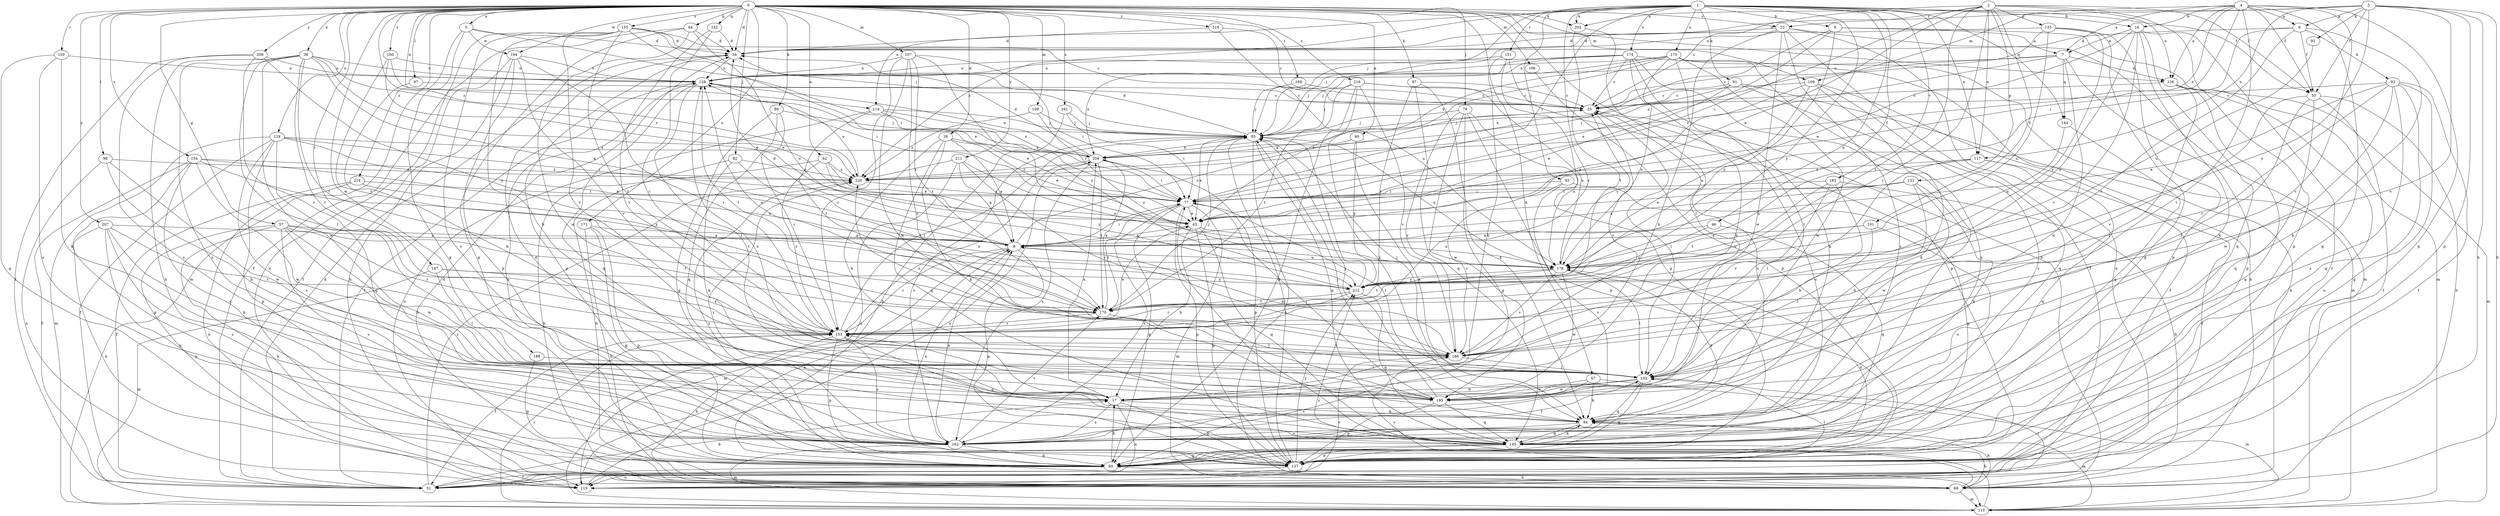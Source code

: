 strict digraph  {
0;
1;
2;
3;
4;
5;
6;
7;
8;
9;
16;
17;
23;
25;
26;
34;
38;
40;
42;
43;
46;
50;
51;
57;
60;
64;
67;
68;
77;
78;
82;
83;
85;
87;
89;
91;
92;
93;
94;
97;
98;
101;
102;
106;
107;
108;
109;
110;
114;
117;
119;
124;
126;
128;
131;
133;
137;
142;
144;
145;
147;
150;
151;
153;
154;
155;
160;
161;
162;
168;
170;
171;
174;
175;
178;
183;
186;
188;
194;
195;
202;
204;
207;
208;
211;
212;
214;
216;
218;
220;
0 -> 5  [label=a];
0 -> 23  [label=c];
0 -> 26  [label=d];
0 -> 34  [label=d];
0 -> 38  [label=e];
0 -> 40  [label=e];
0 -> 42  [label=e];
0 -> 57  [label=g];
0 -> 64  [label=h];
0 -> 67  [label=h];
0 -> 68  [label=h];
0 -> 78  [label=j];
0 -> 82  [label=j];
0 -> 87  [label=k];
0 -> 89  [label=k];
0 -> 97  [label=l];
0 -> 98  [label=l];
0 -> 106  [label=m];
0 -> 107  [label=m];
0 -> 108  [label=m];
0 -> 109  [label=m];
0 -> 114  [label=n];
0 -> 124  [label=o];
0 -> 126  [label=o];
0 -> 142  [label=q];
0 -> 147  [label=r];
0 -> 150  [label=r];
0 -> 154  [label=s];
0 -> 155  [label=s];
0 -> 160  [label=s];
0 -> 161  [label=s];
0 -> 168  [label=t];
0 -> 171  [label=u];
0 -> 188  [label=w];
0 -> 194  [label=w];
0 -> 202  [label=x];
0 -> 207  [label=y];
0 -> 208  [label=y];
0 -> 211  [label=y];
0 -> 214  [label=z];
0 -> 216  [label=z];
0 -> 218  [label=z];
0 -> 220  [label=z];
1 -> 9  [label=b];
1 -> 16  [label=b];
1 -> 46  [label=f];
1 -> 50  [label=f];
1 -> 77  [label=i];
1 -> 83  [label=j];
1 -> 85  [label=j];
1 -> 91  [label=k];
1 -> 114  [label=n];
1 -> 117  [label=n];
1 -> 144  [label=q];
1 -> 151  [label=r];
1 -> 153  [label=r];
1 -> 174  [label=u];
1 -> 175  [label=u];
1 -> 178  [label=u];
1 -> 183  [label=v];
1 -> 202  [label=x];
1 -> 212  [label=y];
1 -> 220  [label=z];
2 -> 23  [label=c];
2 -> 25  [label=c];
2 -> 43  [label=e];
2 -> 50  [label=f];
2 -> 77  [label=i];
2 -> 101  [label=l];
2 -> 117  [label=n];
2 -> 126  [label=o];
2 -> 131  [label=p];
2 -> 133  [label=p];
2 -> 137  [label=p];
2 -> 153  [label=r];
2 -> 170  [label=t];
3 -> 6  [label=a];
3 -> 34  [label=d];
3 -> 50  [label=f];
3 -> 68  [label=h];
3 -> 92  [label=k];
3 -> 117  [label=n];
3 -> 119  [label=n];
3 -> 137  [label=p];
3 -> 186  [label=v];
3 -> 202  [label=x];
3 -> 212  [label=y];
4 -> 6  [label=a];
4 -> 7  [label=a];
4 -> 16  [label=b];
4 -> 50  [label=f];
4 -> 60  [label=g];
4 -> 77  [label=i];
4 -> 102  [label=l];
4 -> 109  [label=m];
4 -> 126  [label=o];
4 -> 137  [label=p];
4 -> 186  [label=v];
4 -> 204  [label=x];
5 -> 34  [label=d];
5 -> 60  [label=g];
5 -> 77  [label=i];
5 -> 110  [label=m];
5 -> 194  [label=w];
6 -> 34  [label=d];
6 -> 50  [label=f];
6 -> 77  [label=i];
6 -> 93  [label=k];
6 -> 94  [label=k];
6 -> 153  [label=r];
7 -> 25  [label=c];
7 -> 126  [label=o];
7 -> 128  [label=o];
7 -> 137  [label=p];
7 -> 144  [label=q];
7 -> 195  [label=w];
7 -> 220  [label=z];
8 -> 25  [label=c];
8 -> 34  [label=d];
8 -> 77  [label=i];
8 -> 110  [label=m];
8 -> 137  [label=p];
8 -> 153  [label=r];
8 -> 178  [label=u];
9 -> 7  [label=a];
9 -> 43  [label=e];
9 -> 77  [label=i];
9 -> 110  [label=m];
9 -> 212  [label=y];
16 -> 7  [label=a];
16 -> 43  [label=e];
16 -> 51  [label=f];
16 -> 94  [label=k];
16 -> 145  [label=q];
16 -> 186  [label=v];
16 -> 212  [label=y];
17 -> 94  [label=k];
17 -> 119  [label=n];
17 -> 137  [label=p];
17 -> 153  [label=r];
17 -> 162  [label=s];
17 -> 204  [label=x];
23 -> 17  [label=b];
23 -> 34  [label=d];
23 -> 51  [label=f];
23 -> 85  [label=j];
23 -> 110  [label=m];
23 -> 119  [label=n];
23 -> 162  [label=s];
23 -> 195  [label=w];
25 -> 85  [label=j];
25 -> 102  [label=l];
26 -> 8  [label=a];
26 -> 17  [label=b];
26 -> 43  [label=e];
26 -> 94  [label=k];
26 -> 145  [label=q];
26 -> 204  [label=x];
34 -> 128  [label=o];
34 -> 137  [label=p];
38 -> 8  [label=a];
38 -> 43  [label=e];
38 -> 68  [label=h];
38 -> 102  [label=l];
38 -> 128  [label=o];
38 -> 153  [label=r];
38 -> 162  [label=s];
38 -> 170  [label=t];
38 -> 195  [label=w];
38 -> 220  [label=z];
40 -> 94  [label=k];
40 -> 204  [label=x];
40 -> 212  [label=y];
42 -> 43  [label=e];
42 -> 68  [label=h];
42 -> 153  [label=r];
42 -> 212  [label=y];
42 -> 220  [label=z];
43 -> 8  [label=a];
43 -> 17  [label=b];
43 -> 137  [label=p];
43 -> 145  [label=q];
43 -> 178  [label=u];
46 -> 8  [label=a];
46 -> 145  [label=q];
46 -> 212  [label=y];
50 -> 51  [label=f];
50 -> 68  [label=h];
50 -> 102  [label=l];
50 -> 145  [label=q];
50 -> 186  [label=v];
51 -> 17  [label=b];
51 -> 34  [label=d];
51 -> 220  [label=z];
57 -> 8  [label=a];
57 -> 17  [label=b];
57 -> 68  [label=h];
57 -> 119  [label=n];
57 -> 153  [label=r];
57 -> 162  [label=s];
57 -> 170  [label=t];
57 -> 195  [label=w];
60 -> 8  [label=a];
60 -> 17  [label=b];
60 -> 51  [label=f];
60 -> 68  [label=h];
60 -> 128  [label=o];
60 -> 178  [label=u];
60 -> 220  [label=z];
64 -> 34  [label=d];
64 -> 51  [label=f];
64 -> 60  [label=g];
64 -> 178  [label=u];
64 -> 195  [label=w];
67 -> 94  [label=k];
67 -> 110  [label=m];
67 -> 162  [label=s];
67 -> 195  [label=w];
68 -> 34  [label=d];
68 -> 94  [label=k];
68 -> 110  [label=m];
68 -> 186  [label=v];
77 -> 43  [label=e];
77 -> 60  [label=g];
77 -> 102  [label=l];
77 -> 110  [label=m];
77 -> 137  [label=p];
77 -> 162  [label=s];
77 -> 170  [label=t];
78 -> 60  [label=g];
78 -> 85  [label=j];
78 -> 137  [label=p];
78 -> 178  [label=u];
78 -> 186  [label=v];
78 -> 195  [label=w];
82 -> 68  [label=h];
82 -> 94  [label=k];
82 -> 170  [label=t];
82 -> 220  [label=z];
83 -> 60  [label=g];
83 -> 77  [label=i];
83 -> 162  [label=s];
83 -> 186  [label=v];
85 -> 34  [label=d];
85 -> 43  [label=e];
85 -> 68  [label=h];
85 -> 145  [label=q];
85 -> 162  [label=s];
85 -> 178  [label=u];
85 -> 204  [label=x];
87 -> 25  [label=c];
87 -> 94  [label=k];
87 -> 145  [label=q];
87 -> 212  [label=y];
89 -> 60  [label=g];
89 -> 85  [label=j];
89 -> 145  [label=q];
89 -> 153  [label=r];
91 -> 25  [label=c];
91 -> 43  [label=e];
91 -> 68  [label=h];
91 -> 145  [label=q];
91 -> 204  [label=x];
92 -> 178  [label=u];
93 -> 8  [label=a];
93 -> 25  [label=c];
93 -> 51  [label=f];
93 -> 60  [label=g];
93 -> 145  [label=q];
93 -> 153  [label=r];
93 -> 162  [label=s];
93 -> 195  [label=w];
94 -> 25  [label=c];
94 -> 85  [label=j];
94 -> 110  [label=m];
94 -> 145  [label=q];
94 -> 162  [label=s];
97 -> 17  [label=b];
97 -> 25  [label=c];
98 -> 17  [label=b];
98 -> 119  [label=n];
98 -> 195  [label=w];
98 -> 220  [label=z];
101 -> 8  [label=a];
101 -> 102  [label=l];
101 -> 162  [label=s];
101 -> 178  [label=u];
102 -> 17  [label=b];
102 -> 60  [label=g];
102 -> 85  [label=j];
102 -> 145  [label=q];
102 -> 195  [label=w];
106 -> 137  [label=p];
107 -> 77  [label=i];
107 -> 128  [label=o];
107 -> 153  [label=r];
107 -> 170  [label=t];
107 -> 186  [label=v];
107 -> 195  [label=w];
107 -> 212  [label=y];
108 -> 85  [label=j];
108 -> 212  [label=y];
108 -> 220  [label=z];
109 -> 8  [label=a];
109 -> 25  [label=c];
109 -> 51  [label=f];
109 -> 94  [label=k];
109 -> 162  [label=s];
109 -> 178  [label=u];
110 -> 153  [label=r];
110 -> 212  [label=y];
114 -> 77  [label=i];
114 -> 85  [label=j];
114 -> 119  [label=n];
114 -> 170  [label=t];
114 -> 204  [label=x];
117 -> 51  [label=f];
117 -> 102  [label=l];
117 -> 145  [label=q];
117 -> 178  [label=u];
117 -> 220  [label=z];
119 -> 8  [label=a];
119 -> 102  [label=l];
119 -> 186  [label=v];
119 -> 204  [label=x];
124 -> 8  [label=a];
124 -> 51  [label=f];
124 -> 77  [label=i];
124 -> 110  [label=m];
124 -> 137  [label=p];
124 -> 145  [label=q];
124 -> 162  [label=s];
124 -> 204  [label=x];
126 -> 25  [label=c];
126 -> 60  [label=g];
126 -> 102  [label=l];
126 -> 110  [label=m];
126 -> 119  [label=n];
128 -> 25  [label=c];
128 -> 43  [label=e];
128 -> 51  [label=f];
128 -> 102  [label=l];
128 -> 145  [label=q];
128 -> 170  [label=t];
131 -> 8  [label=a];
131 -> 17  [label=b];
131 -> 43  [label=e];
131 -> 77  [label=i];
131 -> 94  [label=k];
131 -> 195  [label=w];
133 -> 34  [label=d];
133 -> 60  [label=g];
133 -> 137  [label=p];
133 -> 178  [label=u];
133 -> 212  [label=y];
133 -> 220  [label=z];
137 -> 85  [label=j];
137 -> 102  [label=l];
137 -> 119  [label=n];
137 -> 212  [label=y];
142 -> 34  [label=d];
142 -> 153  [label=r];
142 -> 186  [label=v];
144 -> 145  [label=q];
144 -> 178  [label=u];
145 -> 60  [label=g];
145 -> 68  [label=h];
145 -> 77  [label=i];
145 -> 94  [label=k];
145 -> 137  [label=p];
147 -> 102  [label=l];
147 -> 110  [label=m];
147 -> 153  [label=r];
147 -> 212  [label=y];
150 -> 60  [label=g];
150 -> 94  [label=k];
150 -> 128  [label=o];
150 -> 162  [label=s];
151 -> 17  [label=b];
151 -> 60  [label=g];
151 -> 128  [label=o];
151 -> 137  [label=p];
153 -> 43  [label=e];
153 -> 51  [label=f];
153 -> 68  [label=h];
153 -> 85  [label=j];
153 -> 137  [label=p];
153 -> 145  [label=q];
153 -> 162  [label=s];
153 -> 186  [label=v];
153 -> 204  [label=x];
154 -> 51  [label=f];
154 -> 60  [label=g];
154 -> 162  [label=s];
154 -> 178  [label=u];
154 -> 195  [label=w];
154 -> 212  [label=y];
154 -> 220  [label=z];
155 -> 17  [label=b];
155 -> 25  [label=c];
155 -> 34  [label=d];
155 -> 43  [label=e];
155 -> 85  [label=j];
155 -> 119  [label=n];
155 -> 153  [label=r];
155 -> 162  [label=s];
155 -> 186  [label=v];
160 -> 43  [label=e];
160 -> 77  [label=i];
160 -> 128  [label=o];
160 -> 170  [label=t];
161 -> 68  [label=h];
161 -> 77  [label=i];
161 -> 85  [label=j];
162 -> 8  [label=a];
162 -> 25  [label=c];
162 -> 34  [label=d];
162 -> 60  [label=g];
162 -> 102  [label=l];
162 -> 110  [label=m];
162 -> 170  [label=t];
162 -> 220  [label=z];
168 -> 25  [label=c];
168 -> 85  [label=j];
170 -> 85  [label=j];
170 -> 102  [label=l];
170 -> 128  [label=o];
170 -> 153  [label=r];
170 -> 204  [label=x];
171 -> 8  [label=a];
171 -> 60  [label=g];
171 -> 68  [label=h];
171 -> 137  [label=p];
174 -> 17  [label=b];
174 -> 25  [label=c];
174 -> 68  [label=h];
174 -> 85  [label=j];
174 -> 94  [label=k];
174 -> 128  [label=o];
174 -> 162  [label=s];
174 -> 204  [label=x];
175 -> 43  [label=e];
175 -> 85  [label=j];
175 -> 102  [label=l];
175 -> 110  [label=m];
175 -> 128  [label=o];
175 -> 162  [label=s];
175 -> 178  [label=u];
175 -> 195  [label=w];
175 -> 204  [label=x];
178 -> 25  [label=c];
178 -> 94  [label=k];
178 -> 102  [label=l];
178 -> 170  [label=t];
178 -> 186  [label=v];
178 -> 195  [label=w];
178 -> 212  [label=y];
183 -> 17  [label=b];
183 -> 68  [label=h];
183 -> 77  [label=i];
183 -> 170  [label=t];
183 -> 186  [label=v];
186 -> 8  [label=a];
186 -> 25  [label=c];
186 -> 102  [label=l];
186 -> 220  [label=z];
188 -> 60  [label=g];
188 -> 102  [label=l];
194 -> 51  [label=f];
194 -> 68  [label=h];
194 -> 128  [label=o];
194 -> 137  [label=p];
194 -> 153  [label=r];
194 -> 186  [label=v];
195 -> 77  [label=i];
195 -> 85  [label=j];
195 -> 128  [label=o];
195 -> 137  [label=p];
195 -> 145  [label=q];
202 -> 102  [label=l];
202 -> 170  [label=t];
204 -> 34  [label=d];
204 -> 77  [label=i];
204 -> 128  [label=o];
204 -> 137  [label=p];
204 -> 162  [label=s];
204 -> 170  [label=t];
204 -> 220  [label=z];
207 -> 8  [label=a];
207 -> 17  [label=b];
207 -> 60  [label=g];
207 -> 68  [label=h];
207 -> 153  [label=r];
207 -> 162  [label=s];
208 -> 51  [label=f];
208 -> 128  [label=o];
208 -> 153  [label=r];
208 -> 162  [label=s];
208 -> 212  [label=y];
211 -> 8  [label=a];
211 -> 119  [label=n];
211 -> 178  [label=u];
211 -> 186  [label=v];
211 -> 220  [label=z];
212 -> 85  [label=j];
212 -> 145  [label=q];
212 -> 153  [label=r];
212 -> 170  [label=t];
214 -> 51  [label=f];
214 -> 77  [label=i];
214 -> 119  [label=n];
214 -> 170  [label=t];
216 -> 25  [label=c];
216 -> 60  [label=g];
216 -> 85  [label=j];
216 -> 94  [label=k];
216 -> 170  [label=t];
216 -> 178  [label=u];
216 -> 186  [label=v];
218 -> 25  [label=c];
218 -> 34  [label=d];
218 -> 178  [label=u];
220 -> 77  [label=i];
220 -> 128  [label=o];
}
